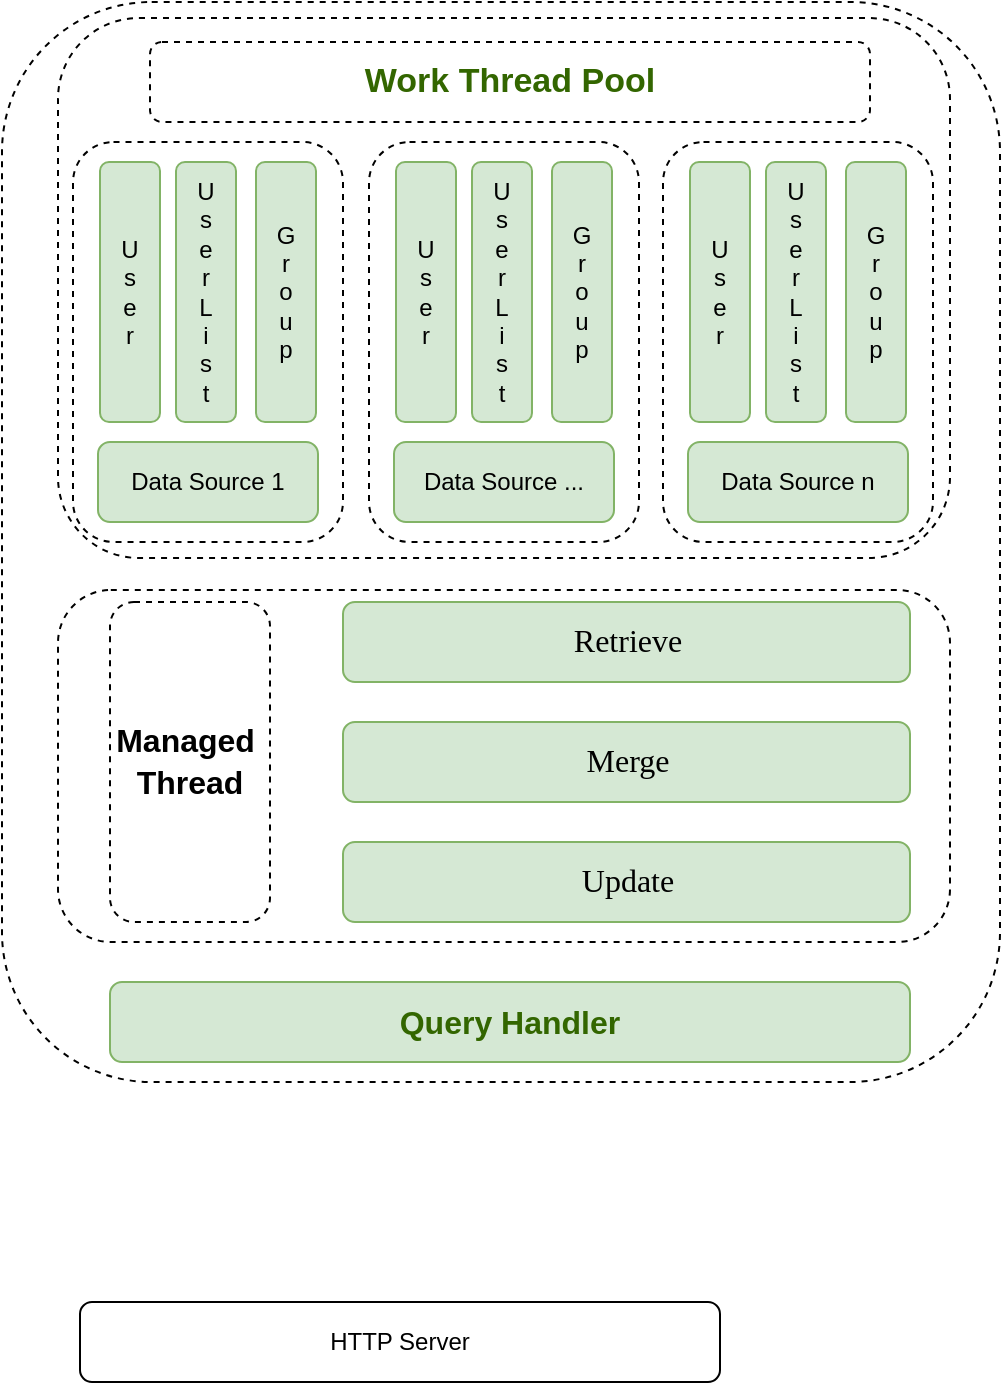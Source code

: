 <mxfile version="17.4.2" type="github">
  <diagram id="ccaD3eCgU0ZAg9T4dlIk" name="Page-1">
    <mxGraphModel dx="1422" dy="789" grid="1" gridSize="10" guides="1" tooltips="1" connect="1" arrows="1" fold="1" page="1" pageScale="1" pageWidth="850" pageHeight="1100" math="0" shadow="0">
      <root>
        <mxCell id="0" />
        <mxCell id="1" parent="0" />
        <mxCell id="QEJVEHMIzmELLtVja_YC-31" value="" style="rounded=1;whiteSpace=wrap;html=1;dashed=1;fontFamily=Verdana;fontSize=16;fontColor=#336600;" vertex="1" parent="1">
          <mxGeometry x="226" y="20" width="499" height="540" as="geometry" />
        </mxCell>
        <mxCell id="QEJVEHMIzmELLtVja_YC-30" value="" style="rounded=1;whiteSpace=wrap;html=1;fontFamily=Verdana;fontSize=17;fontColor=#336600;dashed=1;" vertex="1" parent="1">
          <mxGeometry x="254" y="314" width="446" height="176" as="geometry" />
        </mxCell>
        <mxCell id="QEJVEHMIzmELLtVja_YC-24" value="" style="rounded=1;whiteSpace=wrap;html=1;dashed=1;" vertex="1" parent="1">
          <mxGeometry x="254" y="28" width="446" height="270" as="geometry" />
        </mxCell>
        <mxCell id="QEJVEHMIzmELLtVja_YC-1" value="HTTP Server" style="rounded=1;whiteSpace=wrap;html=1;" vertex="1" parent="1">
          <mxGeometry x="265" y="670" width="320" height="40" as="geometry" />
        </mxCell>
        <mxCell id="QEJVEHMIzmELLtVja_YC-2" value="&lt;b&gt;&lt;font style=&quot;font-size: 16px&quot; color=&quot;#336600&quot;&gt;Query Handler&lt;/font&gt;&lt;/b&gt;" style="rounded=1;whiteSpace=wrap;html=1;fillColor=#d5e8d4;strokeColor=#82b366;" vertex="1" parent="1">
          <mxGeometry x="280" y="510" width="400" height="40" as="geometry" />
        </mxCell>
        <mxCell id="QEJVEHMIzmELLtVja_YC-11" value="" style="group" vertex="1" connectable="0" parent="1">
          <mxGeometry x="261.5" y="90" width="135" height="200" as="geometry" />
        </mxCell>
        <mxCell id="QEJVEHMIzmELLtVja_YC-10" value="" style="rounded=1;whiteSpace=wrap;html=1;dashed=1;" vertex="1" parent="QEJVEHMIzmELLtVja_YC-11">
          <mxGeometry width="135" height="200" as="geometry" />
        </mxCell>
        <mxCell id="QEJVEHMIzmELLtVja_YC-3" value="Data Source 1" style="rounded=1;whiteSpace=wrap;html=1;fillColor=#d5e8d4;strokeColor=#82b366;" vertex="1" parent="QEJVEHMIzmELLtVja_YC-11">
          <mxGeometry x="12.5" y="150" width="110" height="40" as="geometry" />
        </mxCell>
        <mxCell id="QEJVEHMIzmELLtVja_YC-6" value="U&lt;br&gt;s&lt;br&gt;e&lt;br&gt;r" style="rounded=1;whiteSpace=wrap;html=1;fillColor=#d5e8d4;strokeColor=#82b366;" vertex="1" parent="QEJVEHMIzmELLtVja_YC-11">
          <mxGeometry x="13.5" y="10" width="30" height="130" as="geometry" />
        </mxCell>
        <mxCell id="QEJVEHMIzmELLtVja_YC-8" value="U&lt;br&gt;s&lt;br&gt;e&lt;br&gt;r&lt;br&gt;L&lt;br&gt;i&lt;br&gt;s&lt;br&gt;t" style="rounded=1;whiteSpace=wrap;html=1;fillColor=#d5e8d4;strokeColor=#82b366;" vertex="1" parent="QEJVEHMIzmELLtVja_YC-11">
          <mxGeometry x="51.5" y="10" width="30" height="130" as="geometry" />
        </mxCell>
        <mxCell id="QEJVEHMIzmELLtVja_YC-9" value="G&lt;br&gt;r&lt;br&gt;o&lt;br&gt;u&lt;br&gt;p" style="rounded=1;whiteSpace=wrap;html=1;fillColor=#d5e8d4;strokeColor=#82b366;" vertex="1" parent="QEJVEHMIzmELLtVja_YC-11">
          <mxGeometry x="91.5" y="10" width="30" height="130" as="geometry" />
        </mxCell>
        <mxCell id="QEJVEHMIzmELLtVja_YC-12" value="" style="group" vertex="1" connectable="0" parent="1">
          <mxGeometry x="409.5" y="90" width="135" height="200" as="geometry" />
        </mxCell>
        <mxCell id="QEJVEHMIzmELLtVja_YC-13" value="" style="rounded=1;whiteSpace=wrap;html=1;dashed=1;" vertex="1" parent="QEJVEHMIzmELLtVja_YC-12">
          <mxGeometry width="135" height="200" as="geometry" />
        </mxCell>
        <mxCell id="QEJVEHMIzmELLtVja_YC-14" value="Data Source ..." style="rounded=1;whiteSpace=wrap;html=1;fillColor=#d5e8d4;strokeColor=#82b366;" vertex="1" parent="QEJVEHMIzmELLtVja_YC-12">
          <mxGeometry x="12.5" y="150" width="110" height="40" as="geometry" />
        </mxCell>
        <mxCell id="QEJVEHMIzmELLtVja_YC-15" value="U&lt;br&gt;s&lt;br&gt;e&lt;br&gt;r" style="rounded=1;whiteSpace=wrap;html=1;fillColor=#d5e8d4;strokeColor=#82b366;" vertex="1" parent="QEJVEHMIzmELLtVja_YC-12">
          <mxGeometry x="13.5" y="10" width="30" height="130" as="geometry" />
        </mxCell>
        <mxCell id="QEJVEHMIzmELLtVja_YC-16" value="U&lt;br&gt;s&lt;br&gt;e&lt;br&gt;r&lt;br&gt;L&lt;br&gt;i&lt;br&gt;s&lt;br&gt;t" style="rounded=1;whiteSpace=wrap;html=1;fillColor=#d5e8d4;strokeColor=#82b366;" vertex="1" parent="QEJVEHMIzmELLtVja_YC-12">
          <mxGeometry x="51.5" y="10" width="30" height="130" as="geometry" />
        </mxCell>
        <mxCell id="QEJVEHMIzmELLtVja_YC-17" value="G&lt;br&gt;r&lt;br&gt;o&lt;br&gt;u&lt;br&gt;p" style="rounded=1;whiteSpace=wrap;html=1;fillColor=#d5e8d4;strokeColor=#82b366;" vertex="1" parent="QEJVEHMIzmELLtVja_YC-12">
          <mxGeometry x="91.5" y="10" width="30" height="130" as="geometry" />
        </mxCell>
        <mxCell id="QEJVEHMIzmELLtVja_YC-18" value="" style="group" vertex="1" connectable="0" parent="1">
          <mxGeometry x="556.5" y="90" width="135" height="200" as="geometry" />
        </mxCell>
        <mxCell id="QEJVEHMIzmELLtVja_YC-19" value="" style="rounded=1;whiteSpace=wrap;html=1;dashed=1;" vertex="1" parent="QEJVEHMIzmELLtVja_YC-18">
          <mxGeometry width="135" height="200" as="geometry" />
        </mxCell>
        <mxCell id="QEJVEHMIzmELLtVja_YC-20" value="Data Source n" style="rounded=1;whiteSpace=wrap;html=1;fillColor=#d5e8d4;strokeColor=#82b366;" vertex="1" parent="QEJVEHMIzmELLtVja_YC-18">
          <mxGeometry x="12.5" y="150" width="110" height="40" as="geometry" />
        </mxCell>
        <mxCell id="QEJVEHMIzmELLtVja_YC-21" value="U&lt;br&gt;s&lt;br&gt;e&lt;br&gt;r" style="rounded=1;whiteSpace=wrap;html=1;fillColor=#d5e8d4;strokeColor=#82b366;" vertex="1" parent="QEJVEHMIzmELLtVja_YC-18">
          <mxGeometry x="13.5" y="10" width="30" height="130" as="geometry" />
        </mxCell>
        <mxCell id="QEJVEHMIzmELLtVja_YC-22" value="U&lt;br&gt;s&lt;br&gt;e&lt;br&gt;r&lt;br&gt;L&lt;br&gt;i&lt;br&gt;s&lt;br&gt;t" style="rounded=1;whiteSpace=wrap;html=1;fillColor=#d5e8d4;strokeColor=#82b366;" vertex="1" parent="QEJVEHMIzmELLtVja_YC-18">
          <mxGeometry x="51.5" y="10" width="30" height="130" as="geometry" />
        </mxCell>
        <mxCell id="QEJVEHMIzmELLtVja_YC-23" value="G&lt;br&gt;r&lt;br&gt;o&lt;br&gt;u&lt;br&gt;p" style="rounded=1;whiteSpace=wrap;html=1;fillColor=#d5e8d4;strokeColor=#82b366;" vertex="1" parent="QEJVEHMIzmELLtVja_YC-18">
          <mxGeometry x="91.5" y="10" width="30" height="130" as="geometry" />
        </mxCell>
        <mxCell id="QEJVEHMIzmELLtVja_YC-25" value="&lt;font color=&quot;#336600&quot; style=&quot;font-size: 17px&quot;&gt;&lt;b&gt;Work Thread Pool&lt;/b&gt;&lt;/font&gt;" style="rounded=1;whiteSpace=wrap;html=1;dashed=1;" vertex="1" parent="1">
          <mxGeometry x="300" y="40" width="360" height="40" as="geometry" />
        </mxCell>
        <mxCell id="QEJVEHMIzmELLtVja_YC-26" value="&lt;b style=&quot;font-size: 16px&quot;&gt;Managed&amp;nbsp;&lt;br&gt;Thread&lt;br&gt;&lt;/b&gt;" style="rounded=1;whiteSpace=wrap;html=1;dashed=1;fontSize=17;horizontal=1;verticalAlign=middle;" vertex="1" parent="1">
          <mxGeometry x="280" y="320" width="80" height="160" as="geometry" />
        </mxCell>
        <mxCell id="QEJVEHMIzmELLtVja_YC-27" value="&lt;font style=&quot;font-size: 16px&quot;&gt;Retrieve&lt;/font&gt;" style="rounded=1;whiteSpace=wrap;html=1;fontFamily=Verdana;fontSize=17;fillColor=#d5e8d4;strokeColor=#82b366;" vertex="1" parent="1">
          <mxGeometry x="396.5" y="320" width="283.5" height="40" as="geometry" />
        </mxCell>
        <mxCell id="QEJVEHMIzmELLtVja_YC-28" value="&lt;font style=&quot;font-size: 16px&quot;&gt;Merge&lt;/font&gt;" style="rounded=1;whiteSpace=wrap;html=1;fontFamily=Verdana;fontSize=17;fillColor=#d5e8d4;strokeColor=#82b366;" vertex="1" parent="1">
          <mxGeometry x="396.5" y="380" width="283.5" height="40" as="geometry" />
        </mxCell>
        <mxCell id="QEJVEHMIzmELLtVja_YC-29" value="&lt;font style=&quot;font-size: 16px&quot;&gt;Update&lt;/font&gt;" style="rounded=1;whiteSpace=wrap;html=1;fontFamily=Verdana;fontSize=17;fillColor=#d5e8d4;strokeColor=#82b366;" vertex="1" parent="1">
          <mxGeometry x="396.5" y="440" width="283.5" height="40" as="geometry" />
        </mxCell>
      </root>
    </mxGraphModel>
  </diagram>
</mxfile>
